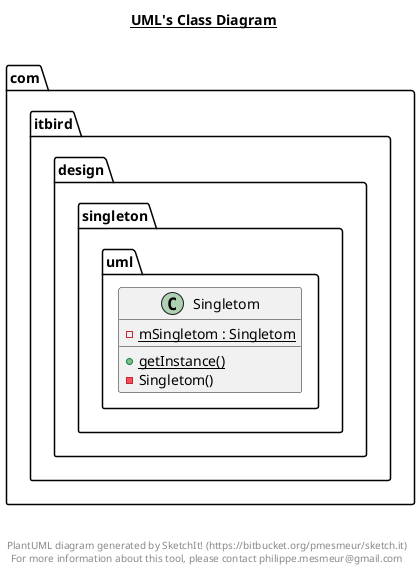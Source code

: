 @startuml

title __UML's Class Diagram__\n

  namespace com.itbird.design {
    namespace singleton.uml {
      class com.itbird.design.singleton.uml.Singletom {
          {static} - mSingletom : Singletom
          {static} + getInstance()
          - Singletom()
      }
    }
  }
  



right footer


PlantUML diagram generated by SketchIt! (https://bitbucket.org/pmesmeur/sketch.it)
For more information about this tool, please contact philippe.mesmeur@gmail.com
endfooter

@enduml
